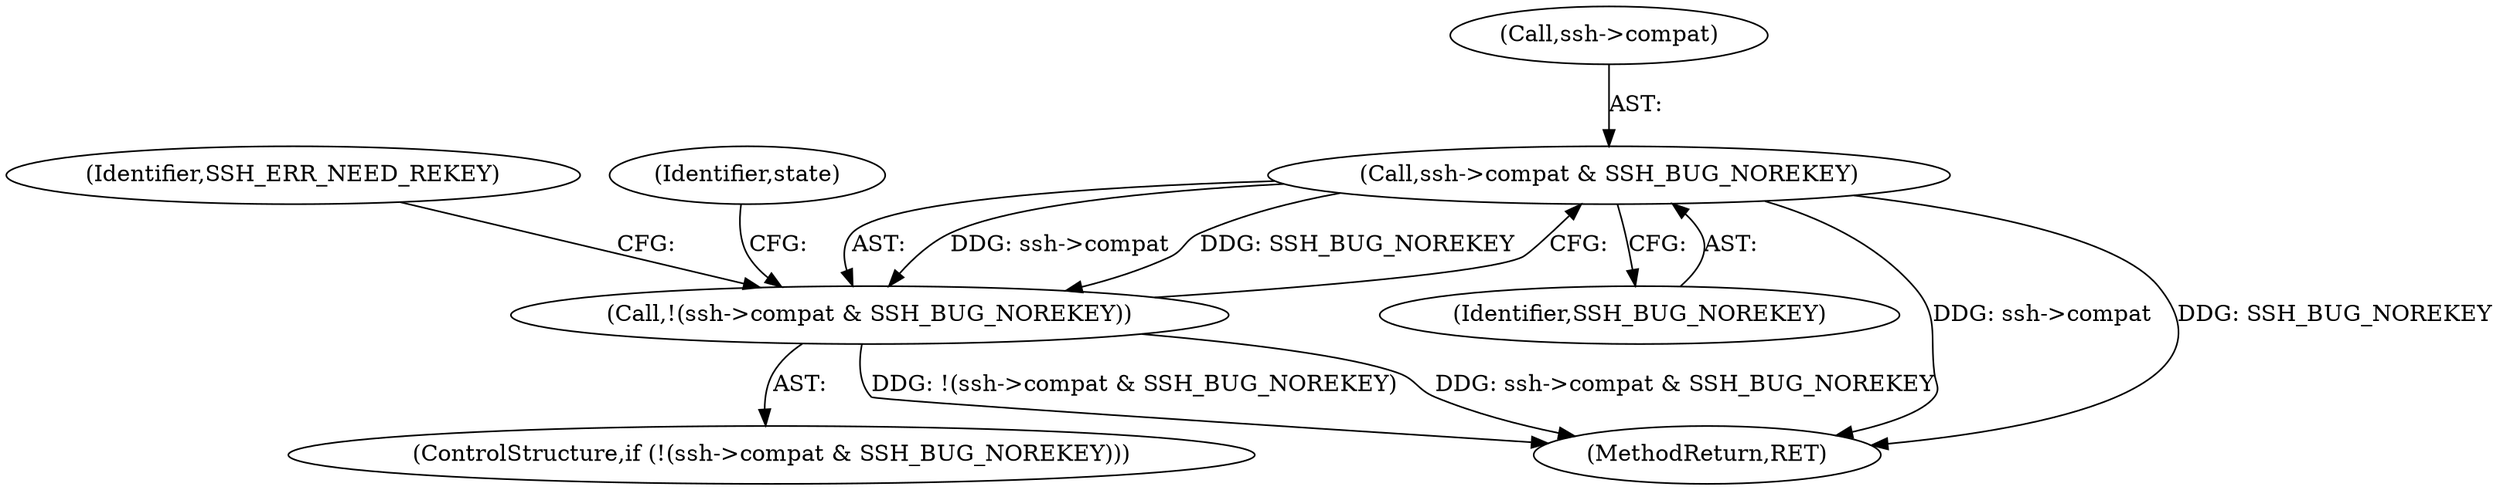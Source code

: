 digraph "0_mindrot_28652bca29046f62c7045e933e6b931de1d16737_0@pointer" {
"1000745" [label="(Call,ssh->compat & SSH_BUG_NOREKEY)"];
"1000744" [label="(Call,!(ssh->compat & SSH_BUG_NOREKEY))"];
"1000746" [label="(Call,ssh->compat)"];
"1000749" [label="(Identifier,SSH_BUG_NOREKEY)"];
"1000751" [label="(Identifier,SSH_ERR_NEED_REKEY)"];
"1000743" [label="(ControlStructure,if (!(ssh->compat & SSH_BUG_NOREKEY)))"];
"1001000" [label="(MethodReturn,RET)"];
"1000755" [label="(Identifier,state)"];
"1000745" [label="(Call,ssh->compat & SSH_BUG_NOREKEY)"];
"1000744" [label="(Call,!(ssh->compat & SSH_BUG_NOREKEY))"];
"1000745" -> "1000744"  [label="AST: "];
"1000745" -> "1000749"  [label="CFG: "];
"1000746" -> "1000745"  [label="AST: "];
"1000749" -> "1000745"  [label="AST: "];
"1000744" -> "1000745"  [label="CFG: "];
"1000745" -> "1001000"  [label="DDG: ssh->compat"];
"1000745" -> "1001000"  [label="DDG: SSH_BUG_NOREKEY"];
"1000745" -> "1000744"  [label="DDG: ssh->compat"];
"1000745" -> "1000744"  [label="DDG: SSH_BUG_NOREKEY"];
"1000744" -> "1000743"  [label="AST: "];
"1000751" -> "1000744"  [label="CFG: "];
"1000755" -> "1000744"  [label="CFG: "];
"1000744" -> "1001000"  [label="DDG: !(ssh->compat & SSH_BUG_NOREKEY)"];
"1000744" -> "1001000"  [label="DDG: ssh->compat & SSH_BUG_NOREKEY"];
}
